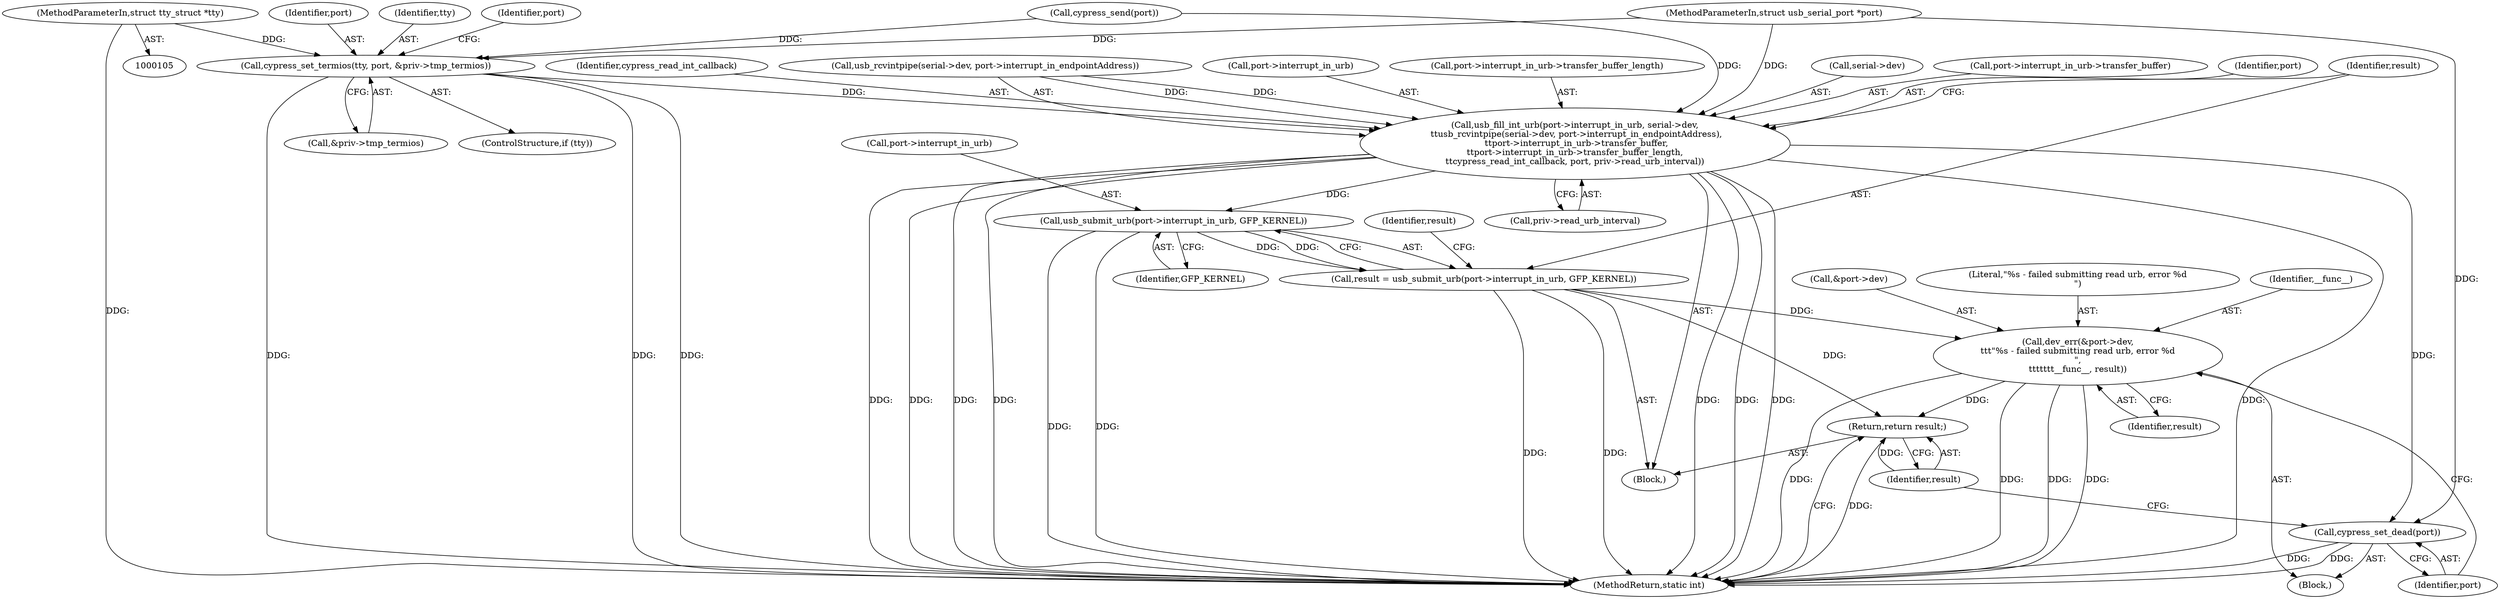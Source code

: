 digraph "0_linux_c55aee1bf0e6b6feec8b2927b43f7a09a6d5f754_0@pointer" {
"1000106" [label="(MethodParameterIn,struct tty_struct *tty)"];
"1000179" [label="(Call,cypress_set_termios(tty, port, &priv->tmp_termios))"];
"1000186" [label="(Call,usb_fill_int_urb(port->interrupt_in_urb, serial->dev,\n \t\tusb_rcvintpipe(serial->dev, port->interrupt_in_endpointAddress),\n \t\tport->interrupt_in_urb->transfer_buffer,\n\t\tport->interrupt_in_urb->transfer_buffer_length,\n\t\tcypress_read_int_callback, port, priv->read_urb_interval))"];
"1000217" [label="(Call,usb_submit_urb(port->interrupt_in_urb, GFP_KERNEL))"];
"1000215" [label="(Call,result = usb_submit_urb(port->interrupt_in_urb, GFP_KERNEL))"];
"1000225" [label="(Call,dev_err(&port->dev,\n\t\t\t\"%s - failed submitting read urb, error %d\n\",\n\t\t\t\t\t\t\t__func__, result))"];
"1000235" [label="(Return,return result;)"];
"1000233" [label="(Call,cypress_set_dead(port))"];
"1000175" [label="(Call,cypress_send(port))"];
"1000226" [label="(Call,&port->dev)"];
"1000180" [label="(Identifier,tty)"];
"1000237" [label="(MethodReturn,static int)"];
"1000200" [label="(Call,port->interrupt_in_urb->transfer_buffer)"];
"1000235" [label="(Return,return result;)"];
"1000108" [label="(Block,)"];
"1000186" [label="(Call,usb_fill_int_urb(port->interrupt_in_urb, serial->dev,\n \t\tusb_rcvintpipe(serial->dev, port->interrupt_in_endpointAddress),\n \t\tport->interrupt_in_urb->transfer_buffer,\n\t\tport->interrupt_in_urb->transfer_buffer_length,\n\t\tcypress_read_int_callback, port, priv->read_urb_interval))"];
"1000177" [label="(ControlStructure,if (tty))"];
"1000223" [label="(Identifier,result)"];
"1000216" [label="(Identifier,result)"];
"1000233" [label="(Call,cypress_set_dead(port))"];
"1000232" [label="(Identifier,result)"];
"1000190" [label="(Call,serial->dev)"];
"1000106" [label="(MethodParameterIn,struct tty_struct *tty)"];
"1000107" [label="(MethodParameterIn,struct usb_serial_port *port)"];
"1000221" [label="(Identifier,GFP_KERNEL)"];
"1000230" [label="(Literal,\"%s - failed submitting read urb, error %d\n\")"];
"1000211" [label="(Identifier,port)"];
"1000193" [label="(Call,usb_rcvintpipe(serial->dev, port->interrupt_in_endpointAddress))"];
"1000187" [label="(Call,port->interrupt_in_urb)"];
"1000225" [label="(Call,dev_err(&port->dev,\n\t\t\t\"%s - failed submitting read urb, error %d\n\",\n\t\t\t\t\t\t\t__func__, result))"];
"1000231" [label="(Identifier,__func__)"];
"1000212" [label="(Call,priv->read_urb_interval)"];
"1000236" [label="(Identifier,result)"];
"1000217" [label="(Call,usb_submit_urb(port->interrupt_in_urb, GFP_KERNEL))"];
"1000234" [label="(Identifier,port)"];
"1000224" [label="(Block,)"];
"1000188" [label="(Identifier,port)"];
"1000181" [label="(Identifier,port)"];
"1000218" [label="(Call,port->interrupt_in_urb)"];
"1000182" [label="(Call,&priv->tmp_termios)"];
"1000179" [label="(Call,cypress_set_termios(tty, port, &priv->tmp_termios))"];
"1000205" [label="(Call,port->interrupt_in_urb->transfer_buffer_length)"];
"1000210" [label="(Identifier,cypress_read_int_callback)"];
"1000215" [label="(Call,result = usb_submit_urb(port->interrupt_in_urb, GFP_KERNEL))"];
"1000106" -> "1000105"  [label="AST: "];
"1000106" -> "1000237"  [label="DDG: "];
"1000106" -> "1000179"  [label="DDG: "];
"1000179" -> "1000177"  [label="AST: "];
"1000179" -> "1000182"  [label="CFG: "];
"1000180" -> "1000179"  [label="AST: "];
"1000181" -> "1000179"  [label="AST: "];
"1000182" -> "1000179"  [label="AST: "];
"1000188" -> "1000179"  [label="CFG: "];
"1000179" -> "1000237"  [label="DDG: "];
"1000179" -> "1000237"  [label="DDG: "];
"1000179" -> "1000237"  [label="DDG: "];
"1000175" -> "1000179"  [label="DDG: "];
"1000107" -> "1000179"  [label="DDG: "];
"1000179" -> "1000186"  [label="DDG: "];
"1000186" -> "1000108"  [label="AST: "];
"1000186" -> "1000212"  [label="CFG: "];
"1000187" -> "1000186"  [label="AST: "];
"1000190" -> "1000186"  [label="AST: "];
"1000193" -> "1000186"  [label="AST: "];
"1000200" -> "1000186"  [label="AST: "];
"1000205" -> "1000186"  [label="AST: "];
"1000210" -> "1000186"  [label="AST: "];
"1000211" -> "1000186"  [label="AST: "];
"1000212" -> "1000186"  [label="AST: "];
"1000216" -> "1000186"  [label="CFG: "];
"1000186" -> "1000237"  [label="DDG: "];
"1000186" -> "1000237"  [label="DDG: "];
"1000186" -> "1000237"  [label="DDG: "];
"1000186" -> "1000237"  [label="DDG: "];
"1000186" -> "1000237"  [label="DDG: "];
"1000186" -> "1000237"  [label="DDG: "];
"1000186" -> "1000237"  [label="DDG: "];
"1000186" -> "1000237"  [label="DDG: "];
"1000193" -> "1000186"  [label="DDG: "];
"1000193" -> "1000186"  [label="DDG: "];
"1000175" -> "1000186"  [label="DDG: "];
"1000107" -> "1000186"  [label="DDG: "];
"1000186" -> "1000217"  [label="DDG: "];
"1000186" -> "1000233"  [label="DDG: "];
"1000217" -> "1000215"  [label="AST: "];
"1000217" -> "1000221"  [label="CFG: "];
"1000218" -> "1000217"  [label="AST: "];
"1000221" -> "1000217"  [label="AST: "];
"1000215" -> "1000217"  [label="CFG: "];
"1000217" -> "1000237"  [label="DDG: "];
"1000217" -> "1000237"  [label="DDG: "];
"1000217" -> "1000215"  [label="DDG: "];
"1000217" -> "1000215"  [label="DDG: "];
"1000215" -> "1000108"  [label="AST: "];
"1000216" -> "1000215"  [label="AST: "];
"1000223" -> "1000215"  [label="CFG: "];
"1000215" -> "1000237"  [label="DDG: "];
"1000215" -> "1000237"  [label="DDG: "];
"1000215" -> "1000225"  [label="DDG: "];
"1000215" -> "1000235"  [label="DDG: "];
"1000225" -> "1000224"  [label="AST: "];
"1000225" -> "1000232"  [label="CFG: "];
"1000226" -> "1000225"  [label="AST: "];
"1000230" -> "1000225"  [label="AST: "];
"1000231" -> "1000225"  [label="AST: "];
"1000232" -> "1000225"  [label="AST: "];
"1000234" -> "1000225"  [label="CFG: "];
"1000225" -> "1000237"  [label="DDG: "];
"1000225" -> "1000237"  [label="DDG: "];
"1000225" -> "1000237"  [label="DDG: "];
"1000225" -> "1000237"  [label="DDG: "];
"1000225" -> "1000235"  [label="DDG: "];
"1000235" -> "1000108"  [label="AST: "];
"1000235" -> "1000236"  [label="CFG: "];
"1000236" -> "1000235"  [label="AST: "];
"1000237" -> "1000235"  [label="CFG: "];
"1000235" -> "1000237"  [label="DDG: "];
"1000236" -> "1000235"  [label="DDG: "];
"1000233" -> "1000224"  [label="AST: "];
"1000233" -> "1000234"  [label="CFG: "];
"1000234" -> "1000233"  [label="AST: "];
"1000236" -> "1000233"  [label="CFG: "];
"1000233" -> "1000237"  [label="DDG: "];
"1000233" -> "1000237"  [label="DDG: "];
"1000107" -> "1000233"  [label="DDG: "];
}
